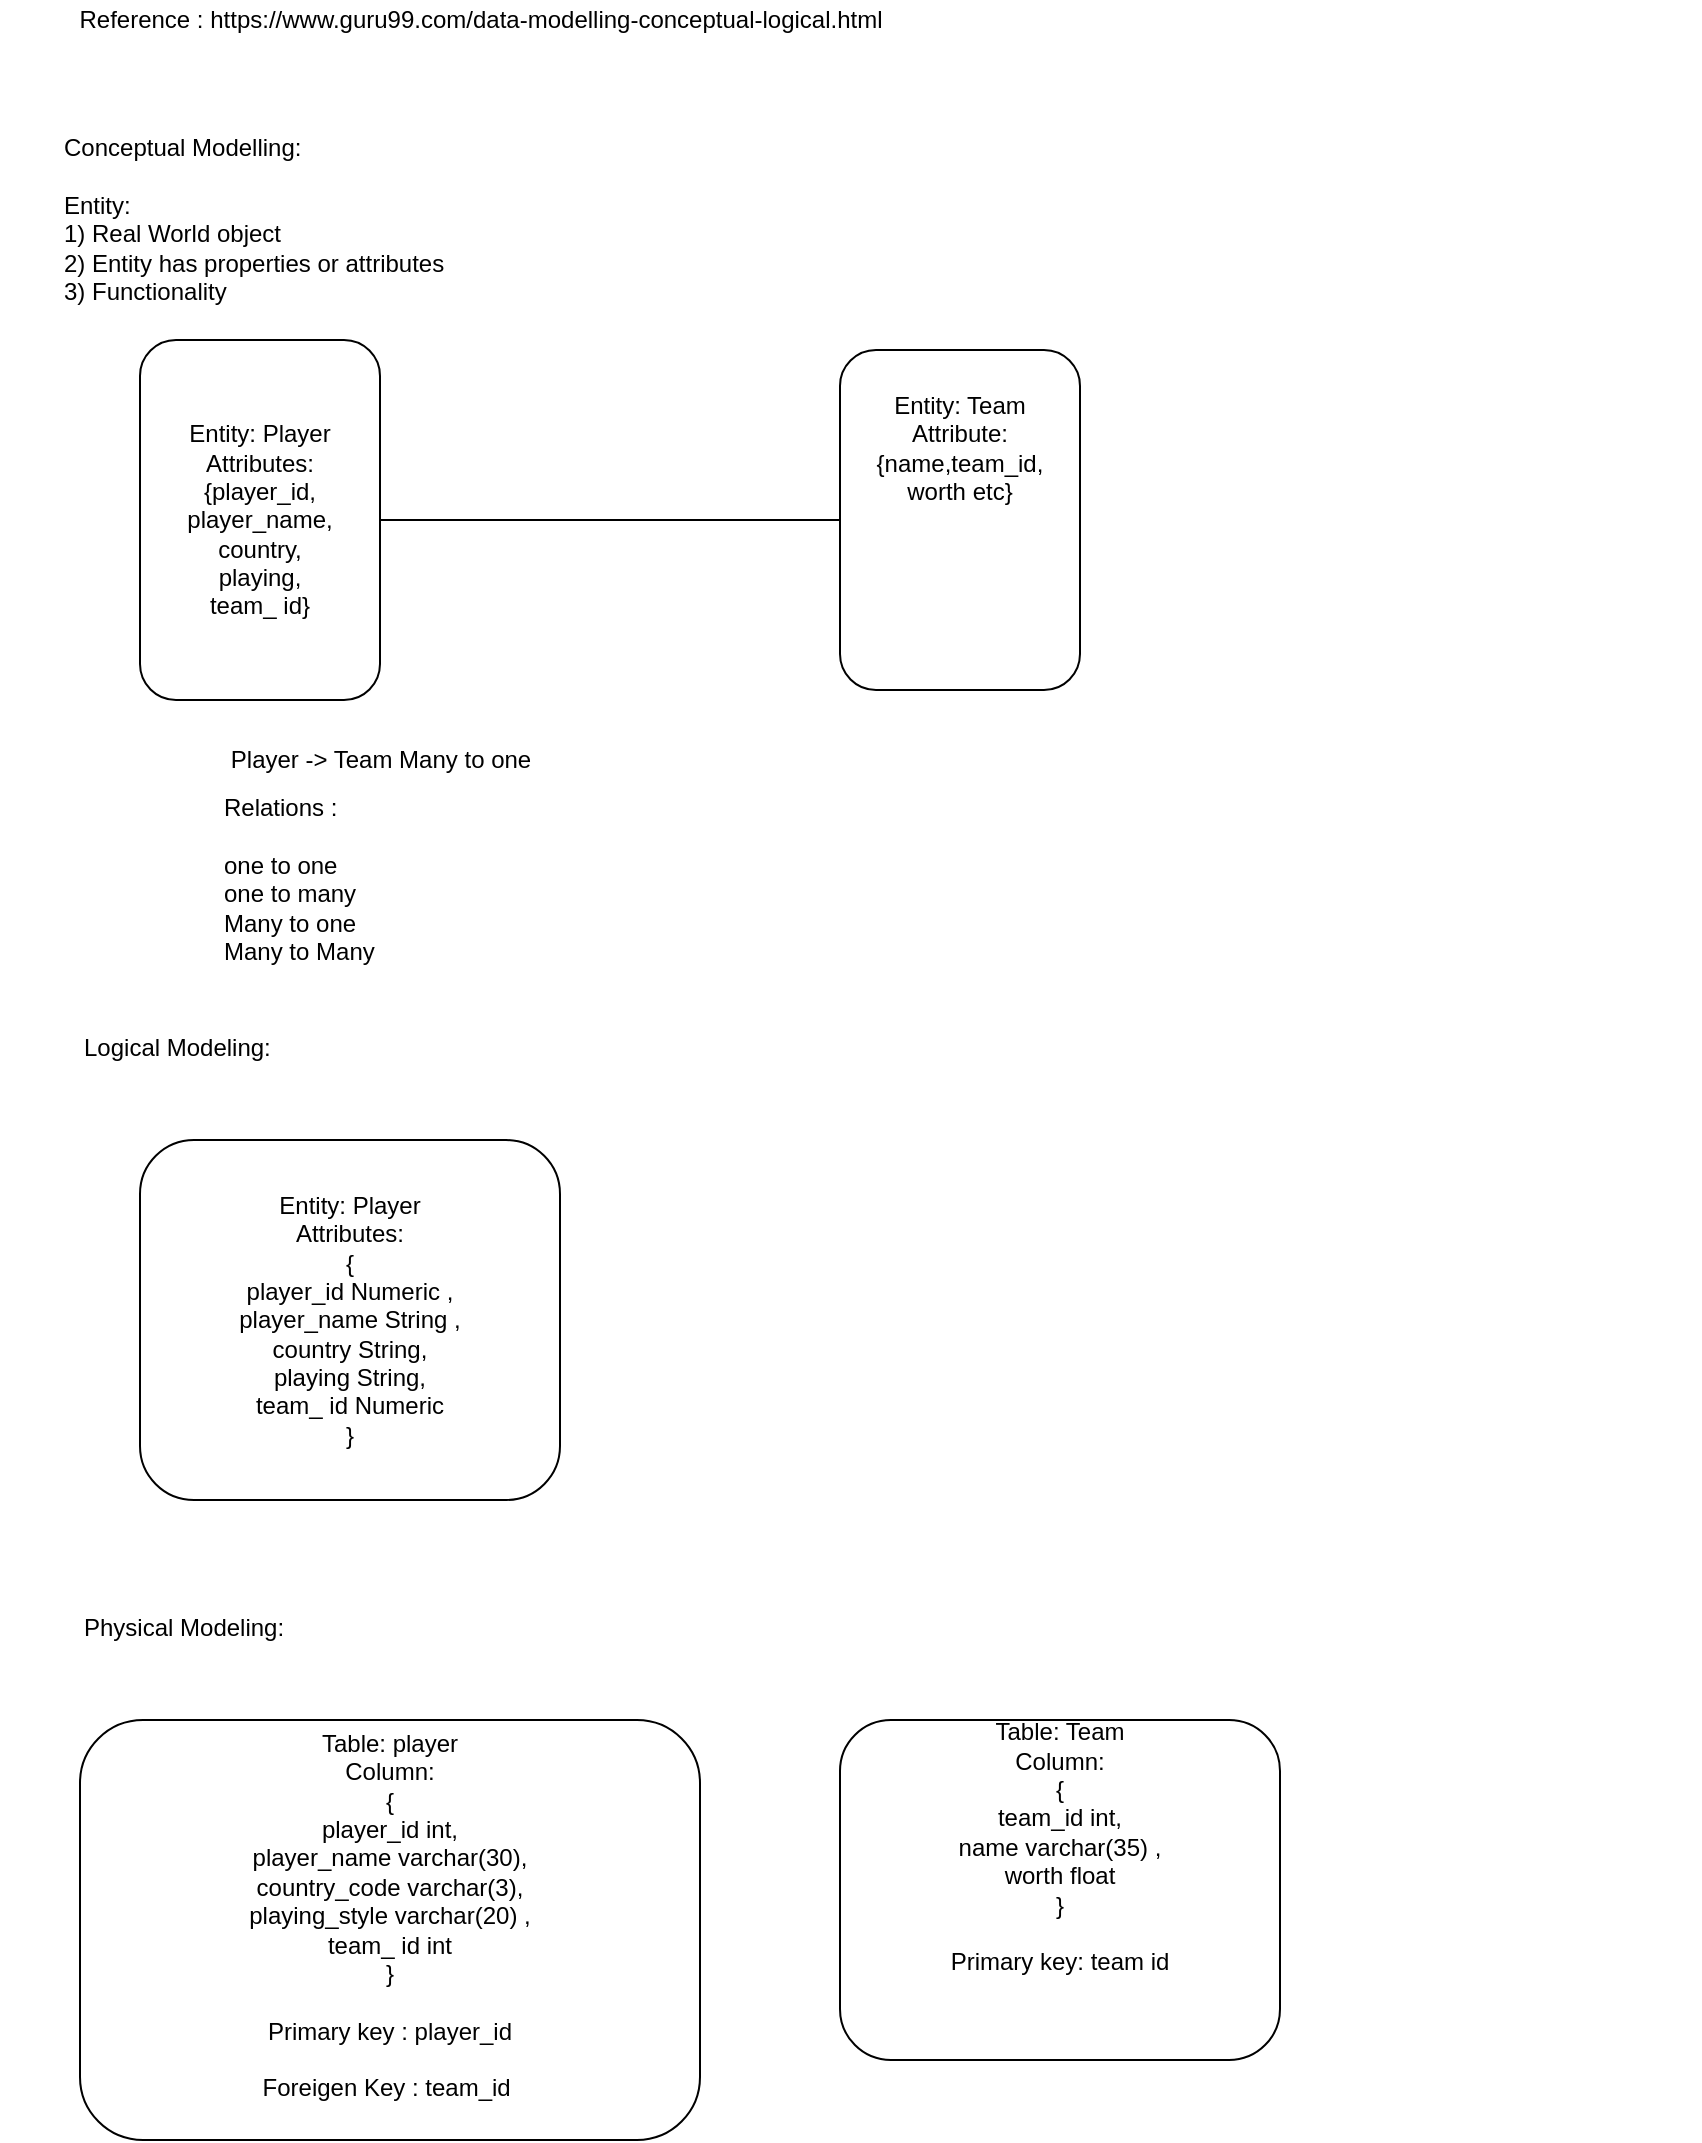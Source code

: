 <mxfile version="13.1.1" type="github">
  <diagram id="zYJQ3mnLZKTOGdp3e5wG" name="Page-1">
    <mxGraphModel dx="1355" dy="776" grid="1" gridSize="10" guides="1" tooltips="1" connect="1" arrows="1" fold="1" page="1" pageScale="1" pageWidth="850" pageHeight="1100" math="0" shadow="0">
      <root>
        <mxCell id="0" />
        <mxCell id="1" parent="0" />
        <mxCell id="oPwiGLoJO0E7BP7tBKvd-5" style="edgeStyle=orthogonalEdgeStyle;rounded=0;orthogonalLoop=1;jettySize=auto;html=1;entryX=0;entryY=0.5;entryDx=0;entryDy=0;startArrow=none;startFill=0;strokeColor=#000000;endArrow=none;endFill=0;" edge="1" parent="1" source="oPwiGLoJO0E7BP7tBKvd-1" target="oPwiGLoJO0E7BP7tBKvd-2">
          <mxGeometry relative="1" as="geometry" />
        </mxCell>
        <mxCell id="oPwiGLoJO0E7BP7tBKvd-1" value="&lt;div&gt;Entity: Player&lt;/div&gt;&lt;div&gt;Attributes:&lt;/div&gt;&lt;div&gt;{player_id,&lt;/div&gt;&lt;div&gt;player_name,&lt;/div&gt;&lt;div&gt;country,&lt;/div&gt;&lt;div&gt;playing,&lt;/div&gt;&lt;div&gt;team_ id}&lt;br&gt; &lt;/div&gt;" style="rounded=1;whiteSpace=wrap;html=1;" vertex="1" parent="1">
          <mxGeometry x="150" y="180" width="120" height="180" as="geometry" />
        </mxCell>
        <mxCell id="oPwiGLoJO0E7BP7tBKvd-2" value="&lt;div&gt;Entity: Team&lt;/div&gt;&lt;div&gt;Attribute:&lt;/div&gt;&lt;div&gt;{name,team_id,&lt;/div&gt;&lt;div&gt;worth etc}&lt;br&gt;&lt;/div&gt;&lt;div&gt;&lt;br&gt;&lt;/div&gt;&lt;div&gt;&lt;br&gt;&lt;/div&gt;&lt;div&gt;&lt;br&gt;&lt;/div&gt;&lt;div&gt;&lt;br&gt;&lt;/div&gt;&lt;div&gt;&lt;br&gt;&lt;/div&gt;" style="rounded=1;whiteSpace=wrap;html=1;" vertex="1" parent="1">
          <mxGeometry x="500" y="185" width="120" height="170" as="geometry" />
        </mxCell>
        <mxCell id="oPwiGLoJO0E7BP7tBKvd-3" value="&lt;div&gt;Conceptual Modelling: &lt;br&gt;&lt;/div&gt;&lt;div&gt;&lt;br&gt;&lt;/div&gt;&lt;div&gt;Entity:&lt;/div&gt;&lt;div&gt;1) Real World object &lt;br&gt;&lt;/div&gt;&lt;div&gt;2) Entity has properties or attributes&lt;/div&gt;&lt;div&gt;3) Functionality&lt;br&gt;&lt;/div&gt;" style="text;html=1;strokeColor=none;fillColor=none;align=left;verticalAlign=top;whiteSpace=wrap;rounded=0;horizontal=1;" vertex="1" parent="1">
          <mxGeometry x="110" y="70" width="810" height="80" as="geometry" />
        </mxCell>
        <mxCell id="oPwiGLoJO0E7BP7tBKvd-7" value="&lt;div&gt;Relations :&lt;/div&gt;&lt;div&gt;&lt;br&gt;&lt;/div&gt;&lt;div&gt;one to one &lt;br&gt;&lt;/div&gt;&lt;div&gt;one to many&lt;/div&gt;&lt;div&gt;Many to one &lt;br&gt;&lt;/div&gt;&lt;div&gt;Many to Many&lt;br&gt;&lt;/div&gt;" style="text;html=1;strokeColor=none;fillColor=none;align=left;verticalAlign=top;whiteSpace=wrap;rounded=0;" vertex="1" parent="1">
          <mxGeometry x="190" y="400" width="400" height="100" as="geometry" />
        </mxCell>
        <mxCell id="oPwiGLoJO0E7BP7tBKvd-10" value="Player -&amp;gt; Team Many to one" style="text;html=1;align=center;verticalAlign=middle;resizable=0;points=[];autosize=1;" vertex="1" parent="1">
          <mxGeometry x="175" y="380" width="190" height="20" as="geometry" />
        </mxCell>
        <mxCell id="oPwiGLoJO0E7BP7tBKvd-12" value="&lt;div&gt;Logical Modeling: &lt;br&gt;&lt;/div&gt;&lt;div&gt;&amp;nbsp;&lt;/div&gt;&lt;div&gt;&lt;br&gt;&lt;/div&gt;&lt;div&gt;&lt;br&gt;&lt;/div&gt;" style="text;html=1;strokeColor=none;fillColor=none;align=left;verticalAlign=top;whiteSpace=wrap;rounded=0;horizontal=1;" vertex="1" parent="1">
          <mxGeometry x="120" y="520" width="810" height="80" as="geometry" />
        </mxCell>
        <mxCell id="oPwiGLoJO0E7BP7tBKvd-13" value="&lt;div&gt;Table: player&lt;/div&gt;&lt;div&gt;Column:&lt;/div&gt;&lt;div&gt;{&lt;/div&gt;&lt;div&gt;player_id int,&lt;/div&gt;&lt;div&gt;player_name varchar(30),&lt;/div&gt;&lt;div&gt;country_code varchar(3),&lt;/div&gt;&lt;div&gt;playing_style varchar(20) ,&lt;/div&gt;&lt;div&gt;team_ id int&lt;/div&gt;&lt;div&gt;}&lt;/div&gt;&lt;div&gt;&lt;br&gt;&lt;/div&gt;&lt;div&gt;Primary key : player_id&lt;/div&gt;&lt;div&gt;&lt;br&gt; &lt;/div&gt;&lt;div&gt;Foreigen Key : team_id&amp;nbsp; &lt;br&gt;&lt;/div&gt;&lt;div&gt;&lt;br&gt;&lt;/div&gt;" style="rounded=1;whiteSpace=wrap;html=1;" vertex="1" parent="1">
          <mxGeometry x="120" y="870" width="310" height="210" as="geometry" />
        </mxCell>
        <mxCell id="oPwiGLoJO0E7BP7tBKvd-14" value="&lt;div&gt;Physical Modeling: &lt;br&gt;&lt;/div&gt;&lt;div&gt;&amp;nbsp;&lt;/div&gt;&lt;div&gt;&lt;br&gt;&lt;/div&gt;&lt;div&gt;&lt;br&gt;&lt;/div&gt;" style="text;html=1;strokeColor=none;fillColor=none;align=left;verticalAlign=top;whiteSpace=wrap;rounded=0;horizontal=1;" vertex="1" parent="1">
          <mxGeometry x="120" y="810" width="810" height="30" as="geometry" />
        </mxCell>
        <mxCell id="oPwiGLoJO0E7BP7tBKvd-15" value="&lt;div&gt;Table: Team&lt;/div&gt;&lt;div&gt;Column:&lt;/div&gt;&lt;div&gt;{&lt;/div&gt;&lt;div&gt;team_id int,&lt;/div&gt;&lt;div&gt;name varchar(35) ,&lt;/div&gt;&lt;div&gt;worth float&lt;/div&gt;&lt;div&gt;}&lt;br&gt;&lt;/div&gt;&lt;div&gt;&lt;br&gt;&lt;/div&gt;&lt;div&gt;Primary key: team id &lt;br&gt;&lt;/div&gt;&lt;div&gt;&lt;br&gt;&lt;/div&gt;&lt;div&gt;&lt;br&gt;&lt;/div&gt;&lt;div&gt;&lt;br&gt;&lt;/div&gt;" style="rounded=1;whiteSpace=wrap;html=1;" vertex="1" parent="1">
          <mxGeometry x="500" y="870" width="220" height="170" as="geometry" />
        </mxCell>
        <mxCell id="oPwiGLoJO0E7BP7tBKvd-16" value="&lt;div&gt;Entity: Player&lt;/div&gt;&lt;div&gt;Attributes:&lt;/div&gt;&lt;div&gt;{&lt;/div&gt;&lt;div&gt;player_id Numeric ,&lt;/div&gt;&lt;div&gt;player_name String ,&lt;/div&gt;&lt;div&gt;country String,&lt;/div&gt;&lt;div&gt;playing String,&lt;/div&gt;&lt;div&gt;team_ id Numeric&lt;br&gt;&lt;/div&gt;&lt;div&gt;}&lt;br&gt; &lt;/div&gt;" style="rounded=1;whiteSpace=wrap;html=1;" vertex="1" parent="1">
          <mxGeometry x="150" y="580" width="210" height="180" as="geometry" />
        </mxCell>
        <mxCell id="oPwiGLoJO0E7BP7tBKvd-18" value="Reference : https://www.guru99.com/data-modelling-conceptual-logical.html" style="text;html=1;align=center;verticalAlign=middle;resizable=0;points=[];autosize=1;" vertex="1" parent="1">
          <mxGeometry x="80" y="10" width="480" height="20" as="geometry" />
        </mxCell>
      </root>
    </mxGraphModel>
  </diagram>
</mxfile>
